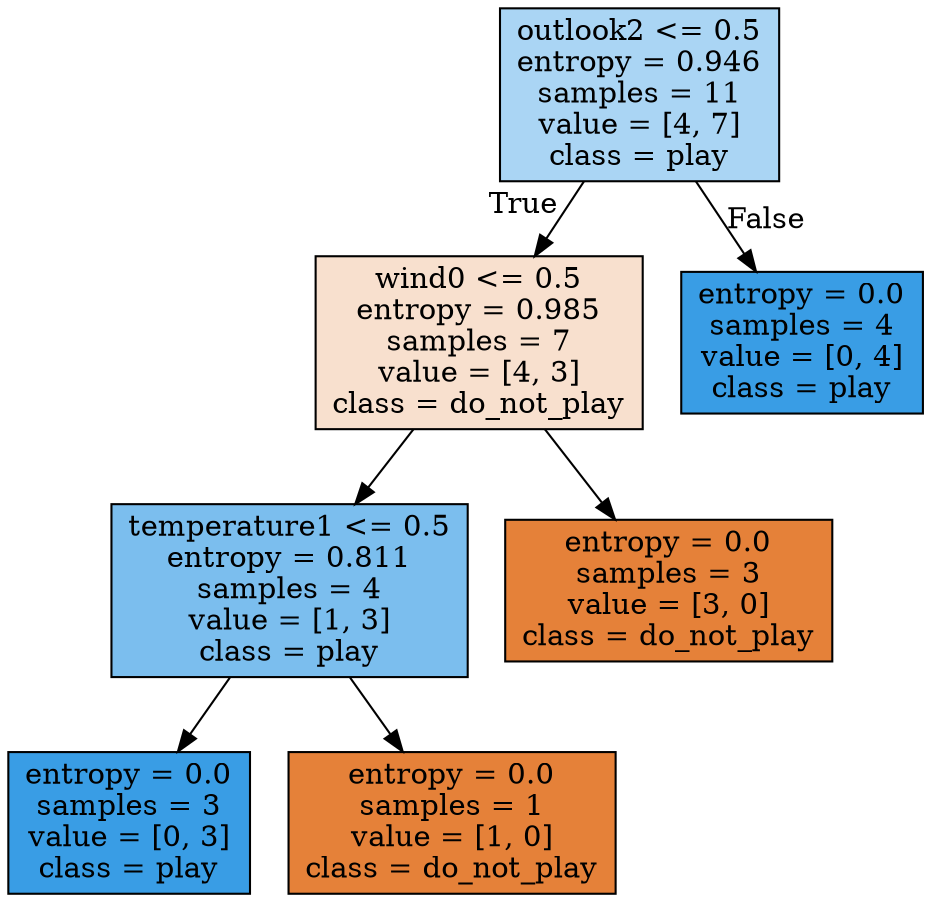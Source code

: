 digraph Tree {
node [shape=box, style="filled", color="black"] ;
0 [label="outlook2 <= 0.5\nentropy = 0.946\nsamples = 11\nvalue = [4, 7]\nclass = play", fillcolor="#aad5f4"] ;
1 [label="wind0 <= 0.5\nentropy = 0.985\nsamples = 7\nvalue = [4, 3]\nclass = do_not_play", fillcolor="#f8e0ce"] ;
0 -> 1 [labeldistance=2.5, labelangle=45, headlabel="True"] ;
2 [label="temperature1 <= 0.5\nentropy = 0.811\nsamples = 4\nvalue = [1, 3]\nclass = play", fillcolor="#7bbeee"] ;
1 -> 2 ;
3 [label="entropy = 0.0\nsamples = 3\nvalue = [0, 3]\nclass = play", fillcolor="#399de5"] ;
2 -> 3 ;
4 [label="entropy = 0.0\nsamples = 1\nvalue = [1, 0]\nclass = do_not_play", fillcolor="#e58139"] ;
2 -> 4 ;
5 [label="entropy = 0.0\nsamples = 3\nvalue = [3, 0]\nclass = do_not_play", fillcolor="#e58139"] ;
1 -> 5 ;
6 [label="entropy = 0.0\nsamples = 4\nvalue = [0, 4]\nclass = play", fillcolor="#399de5"] ;
0 -> 6 [labeldistance=2.5, labelangle=-45, headlabel="False"] ;
}